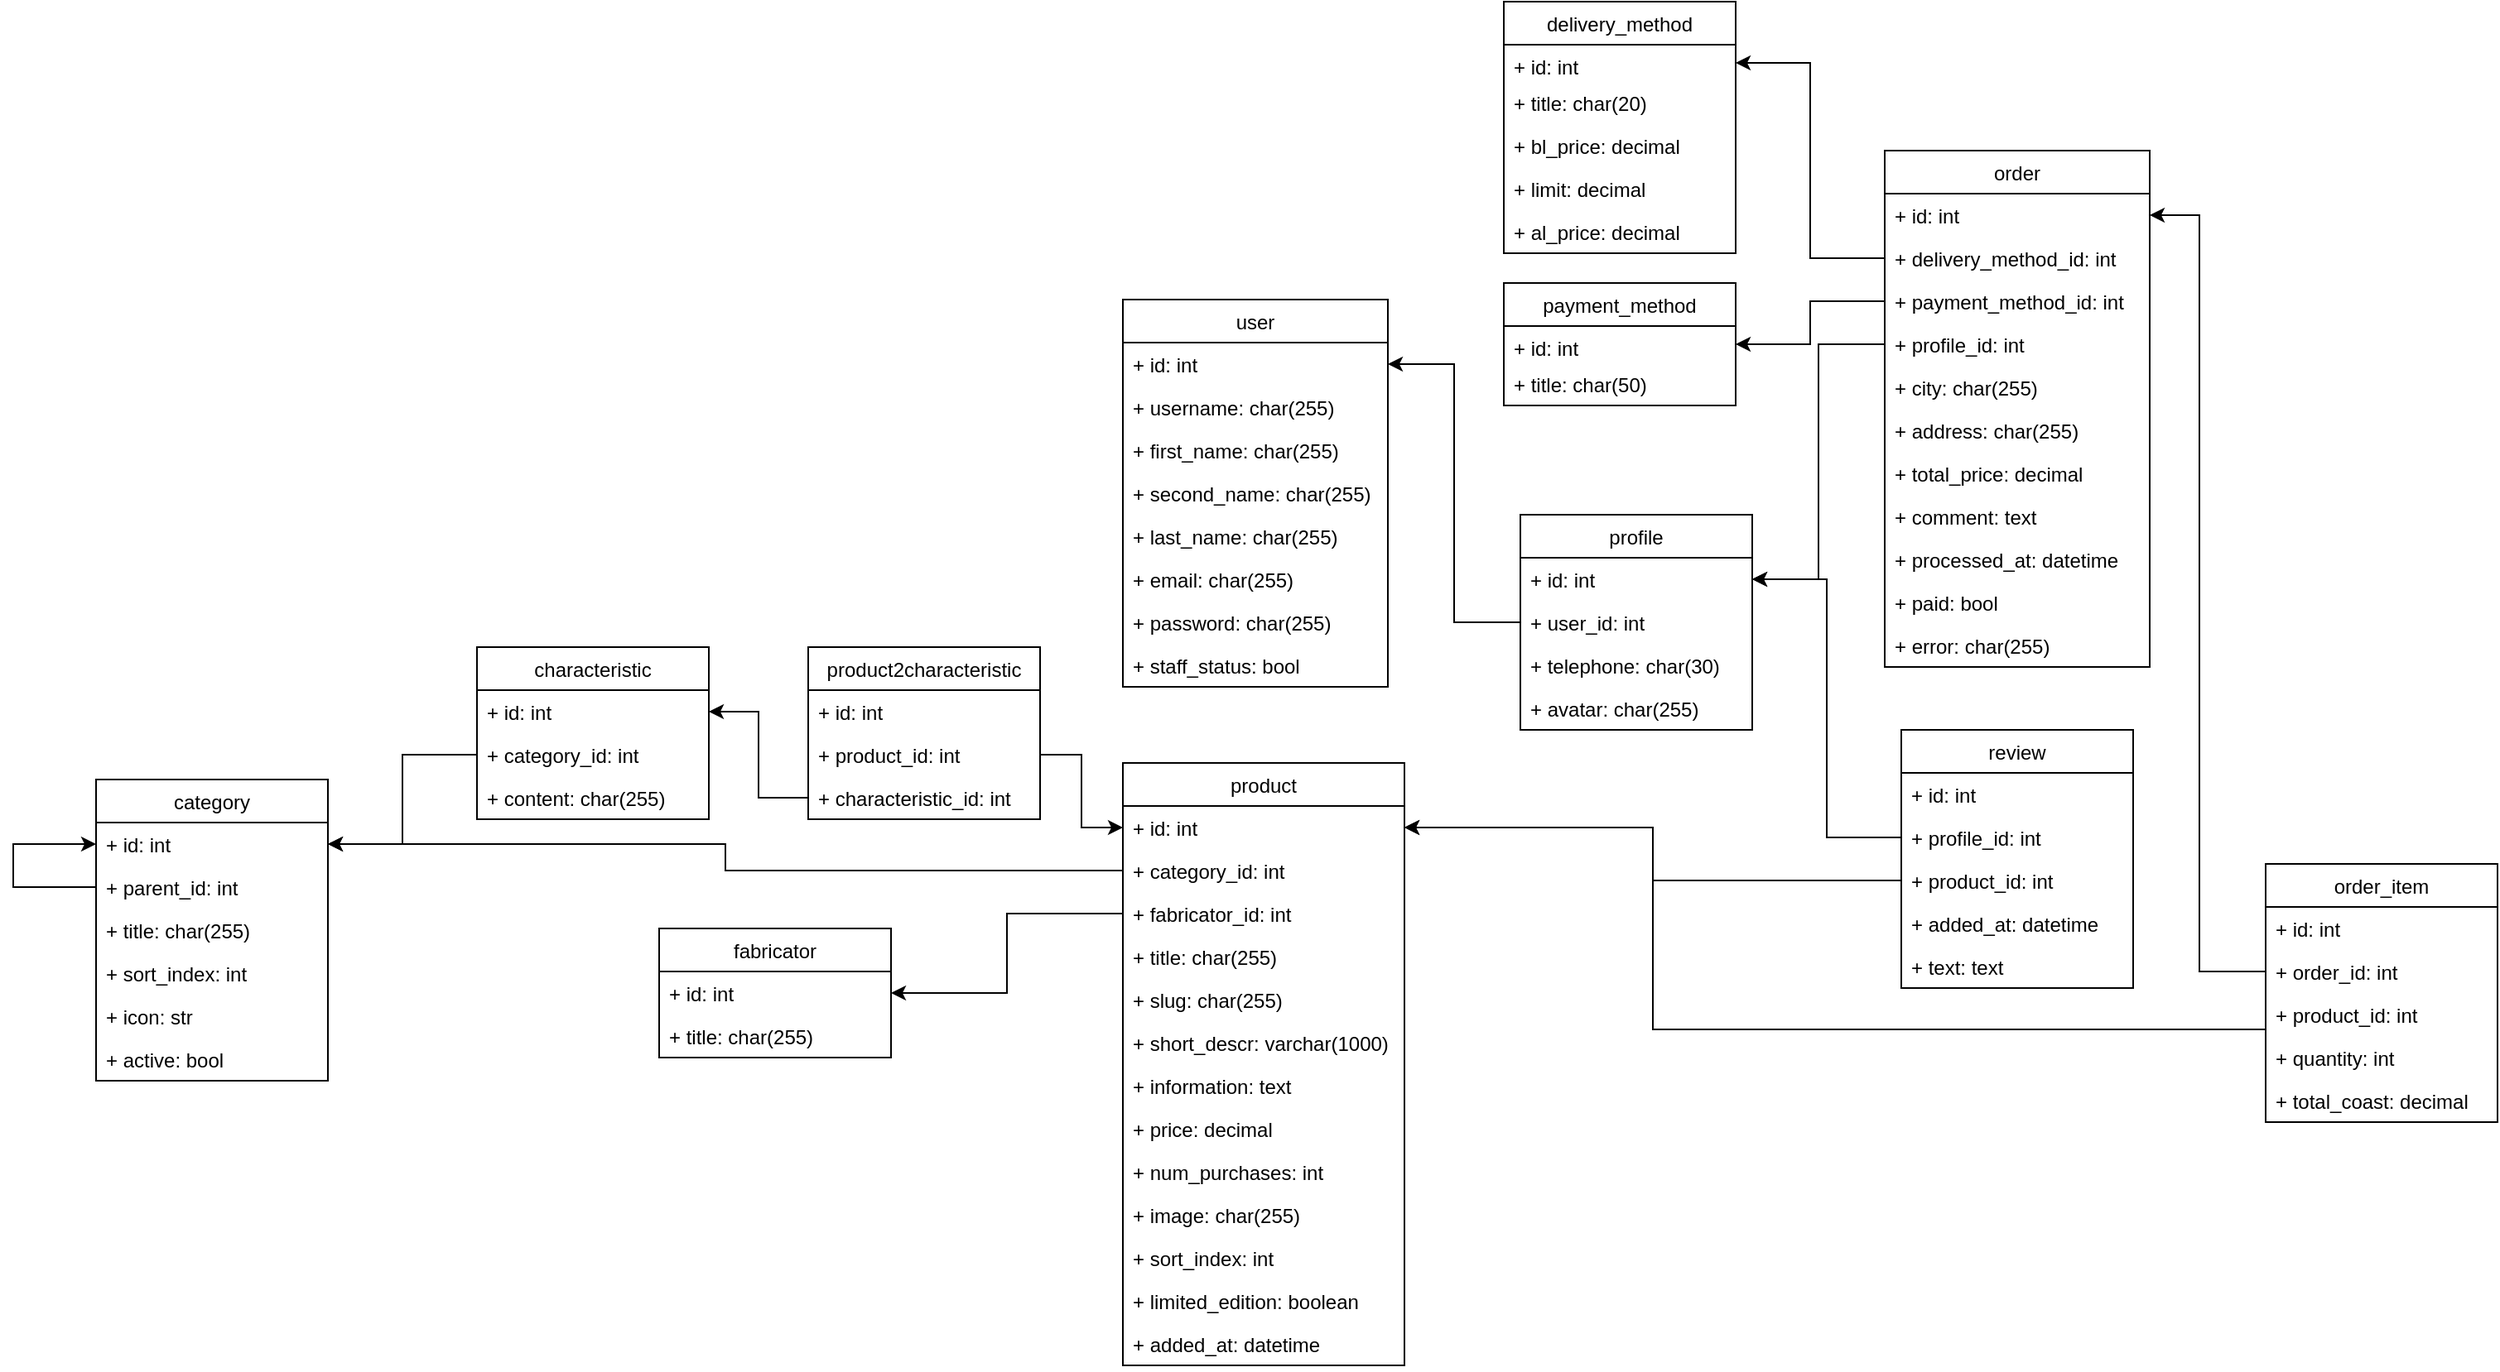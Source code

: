 <mxfile version="20.3.2" type="device"><diagram id="qHs585OkdpDFpSg2Ezk7" name="Страница 1"><mxGraphModel dx="1209" dy="666" grid="1" gridSize="10" guides="1" tooltips="1" connect="1" arrows="1" fold="1" page="1" pageScale="1" pageWidth="1654" pageHeight="1169" math="0" shadow="0"><root><mxCell id="0"/><mxCell id="1" parent="0"/><mxCell id="wRGGjY1_JGKf1fACFcZo-34" value="" style="edgeStyle=orthogonalEdgeStyle;rounded=0;orthogonalLoop=1;jettySize=auto;html=1;exitX=0;exitY=0.5;exitDx=0;exitDy=0;entryX=1;entryY=0.5;entryDx=0;entryDy=0;" parent="1" source="lO3_j-Yty8w72ZuO6QMW-11" target="wRGGjY1_JGKf1fACFcZo-20" edge="1"><mxGeometry relative="1" as="geometry"><mxPoint x="660" y="713" as="targetPoint"/></mxGeometry></mxCell><mxCell id="wRGGjY1_JGKf1fACFcZo-39" value="" style="edgeStyle=orthogonalEdgeStyle;rounded=0;orthogonalLoop=1;jettySize=auto;html=1;entryX=1;entryY=0.5;entryDx=0;entryDy=0;exitX=0;exitY=0.5;exitDx=0;exitDy=0;" parent="1" source="lO3_j-Yty8w72ZuO6QMW-14" target="wRGGjY1_JGKf1fACFcZo-36" edge="1"><mxGeometry relative="1" as="geometry"><mxPoint x="660" y="699" as="targetPoint"/></mxGeometry></mxCell><mxCell id="lO3_j-Yty8w72ZuO6QMW-9" value="product" style="swimlane;fontStyle=0;childLayout=stackLayout;horizontal=1;startSize=26;fillColor=none;horizontalStack=0;resizeParent=1;resizeParentMax=0;resizeLast=0;collapsible=1;marginBottom=0;" parent="1" vertex="1"><mxGeometry x="740" y="530" width="170" height="364" as="geometry"><mxRectangle x="330" y="380" width="100" height="30" as="alternateBounds"/></mxGeometry></mxCell><mxCell id="lO3_j-Yty8w72ZuO6QMW-10" value="+ id: int" style="text;strokeColor=none;fillColor=none;align=left;verticalAlign=top;spacingLeft=4;spacingRight=4;overflow=hidden;rotatable=0;points=[[0,0.5],[1,0.5]];portConstraint=eastwest;" parent="lO3_j-Yty8w72ZuO6QMW-9" vertex="1"><mxGeometry y="26" width="170" height="26" as="geometry"/></mxCell><mxCell id="lO3_j-Yty8w72ZuO6QMW-11" value="+ category_id: int" style="text;strokeColor=none;fillColor=none;align=left;verticalAlign=top;spacingLeft=4;spacingRight=4;overflow=hidden;rotatable=0;points=[[0,0.5],[1,0.5]];portConstraint=eastwest;" parent="lO3_j-Yty8w72ZuO6QMW-9" vertex="1"><mxGeometry y="52" width="170" height="26" as="geometry"/></mxCell><mxCell id="lO3_j-Yty8w72ZuO6QMW-14" value="+ fabricator_id: int" style="text;strokeColor=none;fillColor=none;align=left;verticalAlign=top;spacingLeft=4;spacingRight=4;overflow=hidden;rotatable=0;points=[[0,0.5],[1,0.5]];portConstraint=eastwest;" parent="lO3_j-Yty8w72ZuO6QMW-9" vertex="1"><mxGeometry y="78" width="170" height="26" as="geometry"/></mxCell><mxCell id="lO3_j-Yty8w72ZuO6QMW-15" value="+ title: char(255)" style="text;strokeColor=none;fillColor=none;align=left;verticalAlign=top;spacingLeft=4;spacingRight=4;overflow=hidden;rotatable=0;points=[[0,0.5],[1,0.5]];portConstraint=eastwest;" parent="lO3_j-Yty8w72ZuO6QMW-9" vertex="1"><mxGeometry y="104" width="170" height="26" as="geometry"/></mxCell><mxCell id="89phqrbkTSMSjtgLhRQC-1" value="+ slug: char(255)" style="text;strokeColor=none;fillColor=none;align=left;verticalAlign=top;spacingLeft=4;spacingRight=4;overflow=hidden;rotatable=0;points=[[0,0.5],[1,0.5]];portConstraint=eastwest;" parent="lO3_j-Yty8w72ZuO6QMW-9" vertex="1"><mxGeometry y="130" width="170" height="26" as="geometry"/></mxCell><mxCell id="lO3_j-Yty8w72ZuO6QMW-13" value="+ short_descr: varchar(1000)" style="text;strokeColor=none;fillColor=none;align=left;verticalAlign=top;spacingLeft=4;spacingRight=4;overflow=hidden;rotatable=0;points=[[0,0.5],[1,0.5]];portConstraint=eastwest;" parent="lO3_j-Yty8w72ZuO6QMW-9" vertex="1"><mxGeometry y="156" width="170" height="26" as="geometry"/></mxCell><mxCell id="wRGGjY1_JGKf1fACFcZo-1" value="+ information: text" style="text;strokeColor=none;fillColor=none;align=left;verticalAlign=top;spacingLeft=4;spacingRight=4;overflow=hidden;rotatable=0;points=[[0,0.5],[1,0.5]];portConstraint=eastwest;" parent="lO3_j-Yty8w72ZuO6QMW-9" vertex="1"><mxGeometry y="182" width="170" height="26" as="geometry"/></mxCell><mxCell id="wRGGjY1_JGKf1fACFcZo-2" value="+ price: decimal" style="text;strokeColor=none;fillColor=none;align=left;verticalAlign=top;spacingLeft=4;spacingRight=4;overflow=hidden;rotatable=0;points=[[0,0.5],[1,0.5]];portConstraint=eastwest;" parent="lO3_j-Yty8w72ZuO6QMW-9" vertex="1"><mxGeometry y="208" width="170" height="26" as="geometry"/></mxCell><mxCell id="wRGGjY1_JGKf1fACFcZo-3" value="+ num_purchases: int" style="text;strokeColor=none;fillColor=none;align=left;verticalAlign=top;spacingLeft=4;spacingRight=4;overflow=hidden;rotatable=0;points=[[0,0.5],[1,0.5]];portConstraint=eastwest;" parent="lO3_j-Yty8w72ZuO6QMW-9" vertex="1"><mxGeometry y="234" width="170" height="26" as="geometry"/></mxCell><mxCell id="wRGGjY1_JGKf1fACFcZo-4" value="+ image: char(255)" style="text;strokeColor=none;fillColor=none;align=left;verticalAlign=top;spacingLeft=4;spacingRight=4;overflow=hidden;rotatable=0;points=[[0,0.5],[1,0.5]];portConstraint=eastwest;" parent="lO3_j-Yty8w72ZuO6QMW-9" vertex="1"><mxGeometry y="260" width="170" height="26" as="geometry"/></mxCell><mxCell id="wRGGjY1_JGKf1fACFcZo-5" value="+ sort_index: int" style="text;strokeColor=none;fillColor=none;align=left;verticalAlign=top;spacingLeft=4;spacingRight=4;overflow=hidden;rotatable=0;points=[[0,0.5],[1,0.5]];portConstraint=eastwest;" parent="lO3_j-Yty8w72ZuO6QMW-9" vertex="1"><mxGeometry y="286" width="170" height="26" as="geometry"/></mxCell><mxCell id="wRGGjY1_JGKf1fACFcZo-6" value="+ limited_edition: boolean" style="text;strokeColor=none;fillColor=none;align=left;verticalAlign=top;spacingLeft=4;spacingRight=4;overflow=hidden;rotatable=0;points=[[0,0.5],[1,0.5]];portConstraint=eastwest;" parent="lO3_j-Yty8w72ZuO6QMW-9" vertex="1"><mxGeometry y="312" width="170" height="26" as="geometry"/></mxCell><mxCell id="wRGGjY1_JGKf1fACFcZo-7" value="+ added_at: datetime" style="text;strokeColor=none;fillColor=none;align=left;verticalAlign=top;spacingLeft=4;spacingRight=4;overflow=hidden;rotatable=0;points=[[0,0.5],[1,0.5]];portConstraint=eastwest;" parent="lO3_j-Yty8w72ZuO6QMW-9" vertex="1"><mxGeometry y="338" width="170" height="26" as="geometry"/></mxCell><mxCell id="wRGGjY1_JGKf1fACFcZo-8" value="product2characteristic" style="swimlane;fontStyle=0;childLayout=stackLayout;horizontal=1;startSize=26;fillColor=none;horizontalStack=0;resizeParent=1;resizeParentMax=0;resizeLast=0;collapsible=1;marginBottom=0;" parent="1" vertex="1"><mxGeometry x="550" y="460" width="140" height="104" as="geometry"/></mxCell><mxCell id="wRGGjY1_JGKf1fACFcZo-9" value="+ id: int" style="text;strokeColor=none;fillColor=none;align=left;verticalAlign=top;spacingLeft=4;spacingRight=4;overflow=hidden;rotatable=0;points=[[0,0.5],[1,0.5]];portConstraint=eastwest;" parent="wRGGjY1_JGKf1fACFcZo-8" vertex="1"><mxGeometry y="26" width="140" height="26" as="geometry"/></mxCell><mxCell id="wRGGjY1_JGKf1fACFcZo-10" value="+ product_id: int" style="text;strokeColor=none;fillColor=none;align=left;verticalAlign=top;spacingLeft=4;spacingRight=4;overflow=hidden;rotatable=0;points=[[0,0.5],[1,0.5]];portConstraint=eastwest;" parent="wRGGjY1_JGKf1fACFcZo-8" vertex="1"><mxGeometry y="52" width="140" height="26" as="geometry"/></mxCell><mxCell id="wRGGjY1_JGKf1fACFcZo-11" value="+ characteristic_id: int" style="text;strokeColor=none;fillColor=none;align=left;verticalAlign=top;spacingLeft=4;spacingRight=4;overflow=hidden;rotatable=0;points=[[0,0.5],[1,0.5]];portConstraint=eastwest;" parent="wRGGjY1_JGKf1fACFcZo-8" vertex="1"><mxGeometry y="78" width="140" height="26" as="geometry"/></mxCell><mxCell id="wRGGjY1_JGKf1fACFcZo-12" value="" style="edgeStyle=orthogonalEdgeStyle;rounded=0;orthogonalLoop=1;jettySize=auto;html=1;entryX=0;entryY=0.5;entryDx=0;entryDy=0;" parent="1" source="wRGGjY1_JGKf1fACFcZo-10" target="lO3_j-Yty8w72ZuO6QMW-10" edge="1"><mxGeometry relative="1" as="geometry"/></mxCell><mxCell id="wRGGjY1_JGKf1fACFcZo-13" value="characteristic" style="swimlane;fontStyle=0;childLayout=stackLayout;horizontal=1;startSize=26;fillColor=none;horizontalStack=0;resizeParent=1;resizeParentMax=0;resizeLast=0;collapsible=1;marginBottom=0;" parent="1" vertex="1"><mxGeometry x="350" y="460" width="140" height="104" as="geometry"/></mxCell><mxCell id="wRGGjY1_JGKf1fACFcZo-14" value="+ id: int" style="text;strokeColor=none;fillColor=none;align=left;verticalAlign=top;spacingLeft=4;spacingRight=4;overflow=hidden;rotatable=0;points=[[0,0.5],[1,0.5]];portConstraint=eastwest;" parent="wRGGjY1_JGKf1fACFcZo-13" vertex="1"><mxGeometry y="26" width="140" height="26" as="geometry"/></mxCell><mxCell id="wRGGjY1_JGKf1fACFcZo-15" value="+ category_id: int" style="text;strokeColor=none;fillColor=none;align=left;verticalAlign=top;spacingLeft=4;spacingRight=4;overflow=hidden;rotatable=0;points=[[0,0.5],[1,0.5]];portConstraint=eastwest;" parent="wRGGjY1_JGKf1fACFcZo-13" vertex="1"><mxGeometry y="52" width="140" height="26" as="geometry"/></mxCell><mxCell id="wRGGjY1_JGKf1fACFcZo-16" value="+ content: char(255)" style="text;strokeColor=none;fillColor=none;align=left;verticalAlign=top;spacingLeft=4;spacingRight=4;overflow=hidden;rotatable=0;points=[[0,0.5],[1,0.5]];portConstraint=eastwest;" parent="wRGGjY1_JGKf1fACFcZo-13" vertex="1"><mxGeometry y="78" width="140" height="26" as="geometry"/></mxCell><mxCell id="wRGGjY1_JGKf1fACFcZo-18" value="" style="edgeStyle=orthogonalEdgeStyle;rounded=0;orthogonalLoop=1;jettySize=auto;html=1;entryX=1;entryY=0.5;entryDx=0;entryDy=0;" parent="1" source="wRGGjY1_JGKf1fACFcZo-11" target="wRGGjY1_JGKf1fACFcZo-14" edge="1"><mxGeometry relative="1" as="geometry"/></mxCell><mxCell id="wRGGjY1_JGKf1fACFcZo-19" value="category" style="swimlane;fontStyle=0;childLayout=stackLayout;horizontal=1;startSize=26;fillColor=none;horizontalStack=0;resizeParent=1;resizeParentMax=0;resizeLast=0;collapsible=1;marginBottom=0;" parent="1" vertex="1"><mxGeometry x="120" y="540" width="140" height="182" as="geometry"/></mxCell><mxCell id="wRGGjY1_JGKf1fACFcZo-20" value="+ id: int" style="text;strokeColor=none;fillColor=none;align=left;verticalAlign=top;spacingLeft=4;spacingRight=4;overflow=hidden;rotatable=0;points=[[0,0.5],[1,0.5]];portConstraint=eastwest;" parent="wRGGjY1_JGKf1fACFcZo-19" vertex="1"><mxGeometry y="26" width="140" height="26" as="geometry"/></mxCell><mxCell id="wRGGjY1_JGKf1fACFcZo-28" value="+ parent_id: int" style="text;strokeColor=none;fillColor=none;align=left;verticalAlign=top;spacingLeft=4;spacingRight=4;overflow=hidden;rotatable=0;points=[[0,0.5],[1,0.5]];portConstraint=eastwest;" parent="wRGGjY1_JGKf1fACFcZo-19" vertex="1"><mxGeometry y="52" width="140" height="26" as="geometry"/></mxCell><mxCell id="wRGGjY1_JGKf1fACFcZo-22" value="+ title: char(255)" style="text;strokeColor=none;fillColor=none;align=left;verticalAlign=top;spacingLeft=4;spacingRight=4;overflow=hidden;rotatable=0;points=[[0,0.5],[1,0.5]];portConstraint=eastwest;" parent="wRGGjY1_JGKf1fACFcZo-19" vertex="1"><mxGeometry y="78" width="140" height="26" as="geometry"/></mxCell><mxCell id="viSjD3sE7jYV_6iUQwcZ-1" value="+ sort_index: int" style="text;strokeColor=none;fillColor=none;align=left;verticalAlign=top;spacingLeft=4;spacingRight=4;overflow=hidden;rotatable=0;points=[[0,0.5],[1,0.5]];portConstraint=eastwest;" parent="wRGGjY1_JGKf1fACFcZo-19" vertex="1"><mxGeometry y="104" width="140" height="26" as="geometry"/></mxCell><mxCell id="viSjD3sE7jYV_6iUQwcZ-2" value="+ icon: str" style="text;strokeColor=none;fillColor=none;align=left;verticalAlign=top;spacingLeft=4;spacingRight=4;overflow=hidden;rotatable=0;points=[[0,0.5],[1,0.5]];portConstraint=eastwest;" parent="wRGGjY1_JGKf1fACFcZo-19" vertex="1"><mxGeometry y="130" width="140" height="26" as="geometry"/></mxCell><mxCell id="_F4JOnF18yrTbYlYQcXM-1" value="+ active: bool" style="text;strokeColor=none;fillColor=none;align=left;verticalAlign=top;spacingLeft=4;spacingRight=4;overflow=hidden;rotatable=0;points=[[0,0.5],[1,0.5]];portConstraint=eastwest;" vertex="1" parent="wRGGjY1_JGKf1fACFcZo-19"><mxGeometry y="156" width="140" height="26" as="geometry"/></mxCell><mxCell id="wRGGjY1_JGKf1fACFcZo-33" value="" style="edgeStyle=orthogonalEdgeStyle;rounded=0;orthogonalLoop=1;jettySize=auto;html=1;exitX=0;exitY=0.5;exitDx=0;exitDy=0;entryX=0;entryY=0.5;entryDx=0;entryDy=0;" parent="wRGGjY1_JGKf1fACFcZo-19" source="wRGGjY1_JGKf1fACFcZo-28" target="wRGGjY1_JGKf1fACFcZo-20" edge="1"><mxGeometry relative="1" as="geometry"><mxPoint x="-80" y="52" as="targetPoint"/><Array as="points"><mxPoint x="-50" y="65"/><mxPoint x="-50" y="39"/></Array></mxGeometry></mxCell><mxCell id="wRGGjY1_JGKf1fACFcZo-24" value="" style="edgeStyle=orthogonalEdgeStyle;rounded=0;orthogonalLoop=1;jettySize=auto;html=1;entryX=1;entryY=0.5;entryDx=0;entryDy=0;" parent="1" source="wRGGjY1_JGKf1fACFcZo-15" target="wRGGjY1_JGKf1fACFcZo-20" edge="1"><mxGeometry relative="1" as="geometry"/></mxCell><mxCell id="wRGGjY1_JGKf1fACFcZo-35" value="fabricator" style="swimlane;fontStyle=0;childLayout=stackLayout;horizontal=1;startSize=26;fillColor=none;horizontalStack=0;resizeParent=1;resizeParentMax=0;resizeLast=0;collapsible=1;marginBottom=0;" parent="1" vertex="1"><mxGeometry x="460" y="630" width="140" height="78" as="geometry"/></mxCell><mxCell id="wRGGjY1_JGKf1fACFcZo-36" value="+ id: int" style="text;strokeColor=none;fillColor=none;align=left;verticalAlign=top;spacingLeft=4;spacingRight=4;overflow=hidden;rotatable=0;points=[[0,0.5],[1,0.5]];portConstraint=eastwest;" parent="wRGGjY1_JGKf1fACFcZo-35" vertex="1"><mxGeometry y="26" width="140" height="26" as="geometry"/></mxCell><mxCell id="wRGGjY1_JGKf1fACFcZo-37" value="+ title: char(255)" style="text;strokeColor=none;fillColor=none;align=left;verticalAlign=top;spacingLeft=4;spacingRight=4;overflow=hidden;rotatable=0;points=[[0,0.5],[1,0.5]];portConstraint=eastwest;" parent="wRGGjY1_JGKf1fACFcZo-35" vertex="1"><mxGeometry y="52" width="140" height="26" as="geometry"/></mxCell><mxCell id="wRGGjY1_JGKf1fACFcZo-45" value="user" style="swimlane;fontStyle=0;childLayout=stackLayout;horizontal=1;startSize=26;fillColor=none;horizontalStack=0;resizeParent=1;resizeParentMax=0;resizeLast=0;collapsible=1;marginBottom=0;" parent="1" vertex="1"><mxGeometry x="740" y="250" width="160" height="234" as="geometry"/></mxCell><mxCell id="wRGGjY1_JGKf1fACFcZo-46" value="+ id: int" style="text;strokeColor=none;fillColor=none;align=left;verticalAlign=top;spacingLeft=4;spacingRight=4;overflow=hidden;rotatable=0;points=[[0,0.5],[1,0.5]];portConstraint=eastwest;" parent="wRGGjY1_JGKf1fACFcZo-45" vertex="1"><mxGeometry y="26" width="160" height="26" as="geometry"/></mxCell><mxCell id="wRGGjY1_JGKf1fACFcZo-47" value="+ username: char(255)" style="text;strokeColor=none;fillColor=none;align=left;verticalAlign=top;spacingLeft=4;spacingRight=4;overflow=hidden;rotatable=0;points=[[0,0.5],[1,0.5]];portConstraint=eastwest;" parent="wRGGjY1_JGKf1fACFcZo-45" vertex="1"><mxGeometry y="52" width="160" height="26" as="geometry"/></mxCell><mxCell id="wRGGjY1_JGKf1fACFcZo-48" value="+ first_name: char(255)" style="text;strokeColor=none;fillColor=none;align=left;verticalAlign=top;spacingLeft=4;spacingRight=4;overflow=hidden;rotatable=0;points=[[0,0.5],[1,0.5]];portConstraint=eastwest;" parent="wRGGjY1_JGKf1fACFcZo-45" vertex="1"><mxGeometry y="78" width="160" height="26" as="geometry"/></mxCell><mxCell id="wRGGjY1_JGKf1fACFcZo-49" value="+ second_name: char(255)" style="text;strokeColor=none;fillColor=none;align=left;verticalAlign=top;spacingLeft=4;spacingRight=4;overflow=hidden;rotatable=0;points=[[0,0.5],[1,0.5]];portConstraint=eastwest;" parent="wRGGjY1_JGKf1fACFcZo-45" vertex="1"><mxGeometry y="104" width="160" height="26" as="geometry"/></mxCell><mxCell id="wRGGjY1_JGKf1fACFcZo-50" value="+ last_name: char(255)" style="text;strokeColor=none;fillColor=none;align=left;verticalAlign=top;spacingLeft=4;spacingRight=4;overflow=hidden;rotatable=0;points=[[0,0.5],[1,0.5]];portConstraint=eastwest;" parent="wRGGjY1_JGKf1fACFcZo-45" vertex="1"><mxGeometry y="130" width="160" height="26" as="geometry"/></mxCell><mxCell id="wRGGjY1_JGKf1fACFcZo-51" value="+ email: char(255)" style="text;strokeColor=none;fillColor=none;align=left;verticalAlign=top;spacingLeft=4;spacingRight=4;overflow=hidden;rotatable=0;points=[[0,0.5],[1,0.5]];portConstraint=eastwest;" parent="wRGGjY1_JGKf1fACFcZo-45" vertex="1"><mxGeometry y="156" width="160" height="26" as="geometry"/></mxCell><mxCell id="wRGGjY1_JGKf1fACFcZo-52" value="+ password: char(255)" style="text;strokeColor=none;fillColor=none;align=left;verticalAlign=top;spacingLeft=4;spacingRight=4;overflow=hidden;rotatable=0;points=[[0,0.5],[1,0.5]];portConstraint=eastwest;" parent="wRGGjY1_JGKf1fACFcZo-45" vertex="1"><mxGeometry y="182" width="160" height="26" as="geometry"/></mxCell><mxCell id="ZzyUq5TIJ_QnbcG2YCSR-3" value="+ staff_status: bool" style="text;strokeColor=none;fillColor=none;align=left;verticalAlign=top;spacingLeft=4;spacingRight=4;overflow=hidden;rotatable=0;points=[[0,0.5],[1,0.5]];portConstraint=eastwest;" parent="wRGGjY1_JGKf1fACFcZo-45" vertex="1"><mxGeometry y="208" width="160" height="26" as="geometry"/></mxCell><mxCell id="wRGGjY1_JGKf1fACFcZo-57" value="" style="edgeStyle=orthogonalEdgeStyle;rounded=0;orthogonalLoop=1;jettySize=auto;html=1;entryX=1;entryY=0.5;entryDx=0;entryDy=0;exitX=0;exitY=0.5;exitDx=0;exitDy=0;" parent="1" source="wRGGjY1_JGKf1fACFcZo-55" target="wRGGjY1_JGKf1fACFcZo-46" edge="1"><mxGeometry relative="1" as="geometry"><mxPoint x="990" y="352" as="targetPoint"/></mxGeometry></mxCell><mxCell id="wRGGjY1_JGKf1fACFcZo-53" value="profile" style="swimlane;fontStyle=0;childLayout=stackLayout;horizontal=1;startSize=26;fillColor=none;horizontalStack=0;resizeParent=1;resizeParentMax=0;resizeLast=0;collapsible=1;marginBottom=0;" parent="1" vertex="1"><mxGeometry x="980" y="380" width="140" height="130" as="geometry"/></mxCell><mxCell id="wRGGjY1_JGKf1fACFcZo-54" value="+ id: int" style="text;strokeColor=none;fillColor=none;align=left;verticalAlign=top;spacingLeft=4;spacingRight=4;overflow=hidden;rotatable=0;points=[[0,0.5],[1,0.5]];portConstraint=eastwest;" parent="wRGGjY1_JGKf1fACFcZo-53" vertex="1"><mxGeometry y="26" width="140" height="26" as="geometry"/></mxCell><mxCell id="wRGGjY1_JGKf1fACFcZo-55" value="+ user_id: int" style="text;strokeColor=none;fillColor=none;align=left;verticalAlign=top;spacingLeft=4;spacingRight=4;overflow=hidden;rotatable=0;points=[[0,0.5],[1,0.5]];portConstraint=eastwest;" parent="wRGGjY1_JGKf1fACFcZo-53" vertex="1"><mxGeometry y="52" width="140" height="26" as="geometry"/></mxCell><mxCell id="wRGGjY1_JGKf1fACFcZo-56" value="+ telephone: char(30)" style="text;strokeColor=none;fillColor=none;align=left;verticalAlign=top;spacingLeft=4;spacingRight=4;overflow=hidden;rotatable=0;points=[[0,0.5],[1,0.5]];portConstraint=eastwest;" parent="wRGGjY1_JGKf1fACFcZo-53" vertex="1"><mxGeometry y="78" width="140" height="26" as="geometry"/></mxCell><mxCell id="wRGGjY1_JGKf1fACFcZo-58" value="+ avatar: char(255)" style="text;strokeColor=none;fillColor=none;align=left;verticalAlign=top;spacingLeft=4;spacingRight=4;overflow=hidden;rotatable=0;points=[[0,0.5],[1,0.5]];portConstraint=eastwest;" parent="wRGGjY1_JGKf1fACFcZo-53" vertex="1"><mxGeometry y="104" width="140" height="26" as="geometry"/></mxCell><mxCell id="wRGGjY1_JGKf1fACFcZo-67" value="" style="edgeStyle=orthogonalEdgeStyle;rounded=0;orthogonalLoop=1;jettySize=auto;html=1;entryX=1;entryY=0.5;entryDx=0;entryDy=0;exitX=0;exitY=0.5;exitDx=0;exitDy=0;" parent="1" source="wRGGjY1_JGKf1fACFcZo-61" target="wRGGjY1_JGKf1fACFcZo-54" edge="1"><mxGeometry relative="1" as="geometry"><mxPoint x="1270" y="278" as="targetPoint"/></mxGeometry></mxCell><mxCell id="wRGGjY1_JGKf1fACFcZo-68" value="" style="edgeStyle=orthogonalEdgeStyle;rounded=0;orthogonalLoop=1;jettySize=auto;html=1;entryX=1;entryY=0.5;entryDx=0;entryDy=0;exitX=0;exitY=0.5;exitDx=0;exitDy=0;" parent="1" source="wRGGjY1_JGKf1fACFcZo-62" target="lO3_j-Yty8w72ZuO6QMW-10" edge="1"><mxGeometry relative="1" as="geometry"><mxPoint x="1260" y="408" as="targetPoint"/></mxGeometry></mxCell><mxCell id="wRGGjY1_JGKf1fACFcZo-59" value="review" style="swimlane;fontStyle=0;childLayout=stackLayout;horizontal=1;startSize=26;fillColor=none;horizontalStack=0;resizeParent=1;resizeParentMax=0;resizeLast=0;collapsible=1;marginBottom=0;" parent="1" vertex="1"><mxGeometry x="1210" y="510" width="140" height="156" as="geometry"/></mxCell><mxCell id="wRGGjY1_JGKf1fACFcZo-60" value="+ id: int" style="text;strokeColor=none;fillColor=none;align=left;verticalAlign=top;spacingLeft=4;spacingRight=4;overflow=hidden;rotatable=0;points=[[0,0.5],[1,0.5]];portConstraint=eastwest;" parent="wRGGjY1_JGKf1fACFcZo-59" vertex="1"><mxGeometry y="26" width="140" height="26" as="geometry"/></mxCell><mxCell id="wRGGjY1_JGKf1fACFcZo-61" value="+ profile_id: int" style="text;strokeColor=none;fillColor=none;align=left;verticalAlign=top;spacingLeft=4;spacingRight=4;overflow=hidden;rotatable=0;points=[[0,0.5],[1,0.5]];portConstraint=eastwest;" parent="wRGGjY1_JGKf1fACFcZo-59" vertex="1"><mxGeometry y="52" width="140" height="26" as="geometry"/></mxCell><mxCell id="wRGGjY1_JGKf1fACFcZo-62" value="+ product_id: int" style="text;strokeColor=none;fillColor=none;align=left;verticalAlign=top;spacingLeft=4;spacingRight=4;overflow=hidden;rotatable=0;points=[[0,0.5],[1,0.5]];portConstraint=eastwest;" parent="wRGGjY1_JGKf1fACFcZo-59" vertex="1"><mxGeometry y="78" width="140" height="26" as="geometry"/></mxCell><mxCell id="wRGGjY1_JGKf1fACFcZo-65" value="+ added_at: datetime" style="text;strokeColor=none;fillColor=none;align=left;verticalAlign=top;spacingLeft=4;spacingRight=4;overflow=hidden;rotatable=0;points=[[0,0.5],[1,0.5]];portConstraint=eastwest;" parent="wRGGjY1_JGKf1fACFcZo-59" vertex="1"><mxGeometry y="104" width="140" height="26" as="geometry"/></mxCell><mxCell id="wRGGjY1_JGKf1fACFcZo-66" value="+ text: text" style="text;strokeColor=none;fillColor=none;align=left;verticalAlign=top;spacingLeft=4;spacingRight=4;overflow=hidden;rotatable=0;points=[[0,0.5],[1,0.5]];portConstraint=eastwest;" parent="wRGGjY1_JGKf1fACFcZo-59" vertex="1"><mxGeometry y="130" width="140" height="26" as="geometry"/></mxCell><mxCell id="wRGGjY1_JGKf1fACFcZo-73" value="" style="edgeStyle=orthogonalEdgeStyle;rounded=0;orthogonalLoop=1;jettySize=auto;html=1;entryX=1;entryY=0.5;entryDx=0;entryDy=0;exitX=0;exitY=0.5;exitDx=0;exitDy=0;" parent="1" source="wRGGjY1_JGKf1fACFcZo-71" target="wRGGjY1_JGKf1fACFcZo-54" edge="1"><mxGeometry relative="1" as="geometry"><mxPoint x="1090" y="550" as="targetPoint"/></mxGeometry></mxCell><mxCell id="wRGGjY1_JGKf1fACFcZo-69" value="order" style="swimlane;fontStyle=0;childLayout=stackLayout;horizontal=1;startSize=26;fillColor=none;horizontalStack=0;resizeParent=1;resizeParentMax=0;resizeLast=0;collapsible=1;marginBottom=0;" parent="1" vertex="1"><mxGeometry x="1200" y="160" width="160" height="312" as="geometry"/></mxCell><mxCell id="wRGGjY1_JGKf1fACFcZo-70" value="+ id: int" style="text;strokeColor=none;fillColor=none;align=left;verticalAlign=top;spacingLeft=4;spacingRight=4;overflow=hidden;rotatable=0;points=[[0,0.5],[1,0.5]];portConstraint=eastwest;" parent="wRGGjY1_JGKf1fACFcZo-69" vertex="1"><mxGeometry y="26" width="160" height="26" as="geometry"/></mxCell><mxCell id="wRGGjY1_JGKf1fACFcZo-76" value="+ delivery_method_id: int" style="text;strokeColor=none;fillColor=none;align=left;verticalAlign=top;spacingLeft=4;spacingRight=4;overflow=hidden;rotatable=0;points=[[0,0.5],[1,0.5]];portConstraint=eastwest;" parent="wRGGjY1_JGKf1fACFcZo-69" vertex="1"><mxGeometry y="52" width="160" height="26" as="geometry"/></mxCell><mxCell id="wRGGjY1_JGKf1fACFcZo-82" value="+ payment_method_id: int" style="text;strokeColor=none;fillColor=none;align=left;verticalAlign=top;spacingLeft=4;spacingRight=4;overflow=hidden;rotatable=0;points=[[0,0.5],[1,0.5]];portConstraint=eastwest;" parent="wRGGjY1_JGKf1fACFcZo-69" vertex="1"><mxGeometry y="78" width="160" height="26" as="geometry"/></mxCell><mxCell id="wRGGjY1_JGKf1fACFcZo-71" value="+ profile_id: int" style="text;strokeColor=none;fillColor=none;align=left;verticalAlign=top;spacingLeft=4;spacingRight=4;overflow=hidden;rotatable=0;points=[[0,0.5],[1,0.5]];portConstraint=eastwest;" parent="wRGGjY1_JGKf1fACFcZo-69" vertex="1"><mxGeometry y="104" width="160" height="26" as="geometry"/></mxCell><mxCell id="wRGGjY1_JGKf1fACFcZo-72" value="+ city: char(255)" style="text;strokeColor=none;fillColor=none;align=left;verticalAlign=top;spacingLeft=4;spacingRight=4;overflow=hidden;rotatable=0;points=[[0,0.5],[1,0.5]];portConstraint=eastwest;" parent="wRGGjY1_JGKf1fACFcZo-69" vertex="1"><mxGeometry y="130" width="160" height="26" as="geometry"/></mxCell><mxCell id="wRGGjY1_JGKf1fACFcZo-75" value="+ address: char(255)" style="text;strokeColor=none;fillColor=none;align=left;verticalAlign=top;spacingLeft=4;spacingRight=4;overflow=hidden;rotatable=0;points=[[0,0.5],[1,0.5]];portConstraint=eastwest;" parent="wRGGjY1_JGKf1fACFcZo-69" vertex="1"><mxGeometry y="156" width="160" height="26" as="geometry"/></mxCell><mxCell id="wRGGjY1_JGKf1fACFcZo-83" value="+ total_price: decimal" style="text;strokeColor=none;fillColor=none;align=left;verticalAlign=top;spacingLeft=4;spacingRight=4;overflow=hidden;rotatable=0;points=[[0,0.5],[1,0.5]];portConstraint=eastwest;" parent="wRGGjY1_JGKf1fACFcZo-69" vertex="1"><mxGeometry y="182" width="160" height="26" as="geometry"/></mxCell><mxCell id="wRGGjY1_JGKf1fACFcZo-84" value="+ comment: text" style="text;strokeColor=none;fillColor=none;align=left;verticalAlign=top;spacingLeft=4;spacingRight=4;overflow=hidden;rotatable=0;points=[[0,0.5],[1,0.5]];portConstraint=eastwest;" parent="wRGGjY1_JGKf1fACFcZo-69" vertex="1"><mxGeometry y="208" width="160" height="26" as="geometry"/></mxCell><mxCell id="wRGGjY1_JGKf1fACFcZo-112" value="+ processed_at: datetime" style="text;strokeColor=none;fillColor=none;align=left;verticalAlign=top;spacingLeft=4;spacingRight=4;overflow=hidden;rotatable=0;points=[[0,0.5],[1,0.5]];portConstraint=eastwest;" parent="wRGGjY1_JGKf1fACFcZo-69" vertex="1"><mxGeometry y="234" width="160" height="26" as="geometry"/></mxCell><mxCell id="wRGGjY1_JGKf1fACFcZo-111" value="+ paid: bool" style="text;strokeColor=none;fillColor=none;align=left;verticalAlign=top;spacingLeft=4;spacingRight=4;overflow=hidden;rotatable=0;points=[[0,0.5],[1,0.5]];portConstraint=eastwest;" parent="wRGGjY1_JGKf1fACFcZo-69" vertex="1"><mxGeometry y="260" width="160" height="26" as="geometry"/></mxCell><mxCell id="DSE30T3fGDO4BLQZDpmL-1" value="+ error: char(255)" style="text;strokeColor=none;fillColor=none;align=left;verticalAlign=top;spacingLeft=4;spacingRight=4;overflow=hidden;rotatable=0;points=[[0,0.5],[1,0.5]];portConstraint=eastwest;" parent="wRGGjY1_JGKf1fACFcZo-69" vertex="1"><mxGeometry y="286" width="160" height="26" as="geometry"/></mxCell><mxCell id="wRGGjY1_JGKf1fACFcZo-77" value="delivery_method" style="swimlane;fontStyle=0;childLayout=stackLayout;horizontal=1;startSize=26;fillColor=none;horizontalStack=0;resizeParent=1;resizeParentMax=0;resizeLast=0;collapsible=1;marginBottom=0;" parent="1" vertex="1"><mxGeometry x="970" y="70" width="140" height="152" as="geometry"><mxRectangle x="960" width="130" height="30" as="alternateBounds"/></mxGeometry></mxCell><mxCell id="wRGGjY1_JGKf1fACFcZo-78" value="+ id: int" style="text;strokeColor=none;fillColor=none;align=left;verticalAlign=top;spacingLeft=4;spacingRight=4;overflow=hidden;rotatable=0;points=[[0,0.5],[1,0.5]];portConstraint=eastwest;" parent="wRGGjY1_JGKf1fACFcZo-77" vertex="1"><mxGeometry y="26" width="140" height="22" as="geometry"/></mxCell><mxCell id="wRGGjY1_JGKf1fACFcZo-79" value="+ title: char(20)" style="text;strokeColor=none;fillColor=none;align=left;verticalAlign=top;spacingLeft=4;spacingRight=4;overflow=hidden;rotatable=0;points=[[0,0.5],[1,0.5]];portConstraint=eastwest;" parent="wRGGjY1_JGKf1fACFcZo-77" vertex="1"><mxGeometry y="48" width="140" height="26" as="geometry"/></mxCell><mxCell id="wRGGjY1_JGKf1fACFcZo-80" value="+ bl_price: decimal" style="text;strokeColor=none;fillColor=none;align=left;verticalAlign=top;spacingLeft=4;spacingRight=4;overflow=hidden;rotatable=0;points=[[0,0.5],[1,0.5]];portConstraint=eastwest;" parent="wRGGjY1_JGKf1fACFcZo-77" vertex="1"><mxGeometry y="74" width="140" height="26" as="geometry"/></mxCell><mxCell id="wRGGjY1_JGKf1fACFcZo-96" value="+ limit: decimal" style="text;strokeColor=none;fillColor=none;align=left;verticalAlign=top;spacingLeft=4;spacingRight=4;overflow=hidden;rotatable=0;points=[[0,0.5],[1,0.5]];portConstraint=eastwest;" parent="wRGGjY1_JGKf1fACFcZo-77" vertex="1"><mxGeometry y="100" width="140" height="26" as="geometry"/></mxCell><mxCell id="wRGGjY1_JGKf1fACFcZo-98" value="+ al_price: decimal" style="text;strokeColor=none;fillColor=none;align=left;verticalAlign=top;spacingLeft=4;spacingRight=4;overflow=hidden;rotatable=0;points=[[0,0.5],[1,0.5]];portConstraint=eastwest;" parent="wRGGjY1_JGKf1fACFcZo-77" vertex="1"><mxGeometry y="126" width="140" height="26" as="geometry"/></mxCell><mxCell id="wRGGjY1_JGKf1fACFcZo-81" value="" style="edgeStyle=orthogonalEdgeStyle;rounded=0;orthogonalLoop=1;jettySize=auto;html=1;" parent="1" source="wRGGjY1_JGKf1fACFcZo-76" target="wRGGjY1_JGKf1fACFcZo-78" edge="1"><mxGeometry relative="1" as="geometry"/></mxCell><mxCell id="wRGGjY1_JGKf1fACFcZo-105" value="" style="edgeStyle=orthogonalEdgeStyle;rounded=0;orthogonalLoop=1;jettySize=auto;html=1;entryX=1;entryY=0.5;entryDx=0;entryDy=0;exitX=0;exitY=0.5;exitDx=0;exitDy=0;" parent="1" source="wRGGjY1_JGKf1fACFcZo-103" target="lO3_j-Yty8w72ZuO6QMW-10" edge="1"><mxGeometry relative="1" as="geometry"><Array as="points"><mxPoint x="1060" y="691"/><mxPoint x="1060" y="569"/></Array></mxGeometry></mxCell><mxCell id="wRGGjY1_JGKf1fACFcZo-109" value="" style="edgeStyle=orthogonalEdgeStyle;rounded=0;orthogonalLoop=1;jettySize=auto;html=1;entryX=1;entryY=0.5;entryDx=0;entryDy=0;exitX=0;exitY=0.5;exitDx=0;exitDy=0;" parent="1" source="wRGGjY1_JGKf1fACFcZo-102" target="wRGGjY1_JGKf1fACFcZo-70" edge="1"><mxGeometry relative="1" as="geometry"><mxPoint x="1420" y="755" as="targetPoint"/><Array as="points"><mxPoint x="1390" y="656"/><mxPoint x="1390" y="199"/></Array></mxGeometry></mxCell><mxCell id="wRGGjY1_JGKf1fACFcZo-100" value="order_item" style="swimlane;fontStyle=0;childLayout=stackLayout;horizontal=1;startSize=26;fillColor=none;horizontalStack=0;resizeParent=1;resizeParentMax=0;resizeLast=0;collapsible=1;marginBottom=0;" parent="1" vertex="1"><mxGeometry x="1430" y="591" width="140" height="156" as="geometry"/></mxCell><mxCell id="wRGGjY1_JGKf1fACFcZo-101" value="+ id: int" style="text;strokeColor=none;fillColor=none;align=left;verticalAlign=top;spacingLeft=4;spacingRight=4;overflow=hidden;rotatable=0;points=[[0,0.5],[1,0.5]];portConstraint=eastwest;" parent="wRGGjY1_JGKf1fACFcZo-100" vertex="1"><mxGeometry y="26" width="140" height="26" as="geometry"/></mxCell><mxCell id="wRGGjY1_JGKf1fACFcZo-102" value="+ order_id: int" style="text;strokeColor=none;fillColor=none;align=left;verticalAlign=top;spacingLeft=4;spacingRight=4;overflow=hidden;rotatable=0;points=[[0,0.5],[1,0.5]];portConstraint=eastwest;" parent="wRGGjY1_JGKf1fACFcZo-100" vertex="1"><mxGeometry y="52" width="140" height="26" as="geometry"/></mxCell><mxCell id="wRGGjY1_JGKf1fACFcZo-103" value="+ product_id: int" style="text;strokeColor=none;fillColor=none;align=left;verticalAlign=top;spacingLeft=4;spacingRight=4;overflow=hidden;rotatable=0;points=[[0,0.5],[1,0.5]];portConstraint=eastwest;" parent="wRGGjY1_JGKf1fACFcZo-100" vertex="1"><mxGeometry y="78" width="140" height="26" as="geometry"/></mxCell><mxCell id="wRGGjY1_JGKf1fACFcZo-107" value="+ quantity: int" style="text;strokeColor=none;fillColor=none;align=left;verticalAlign=top;spacingLeft=4;spacingRight=4;overflow=hidden;rotatable=0;points=[[0,0.5],[1,0.5]];portConstraint=eastwest;" parent="wRGGjY1_JGKf1fACFcZo-100" vertex="1"><mxGeometry y="104" width="140" height="26" as="geometry"/></mxCell><mxCell id="wRGGjY1_JGKf1fACFcZo-110" value="+ total_coast: decimal" style="text;strokeColor=none;fillColor=none;align=left;verticalAlign=top;spacingLeft=4;spacingRight=4;overflow=hidden;rotatable=0;points=[[0,0.5],[1,0.5]];portConstraint=eastwest;" parent="wRGGjY1_JGKf1fACFcZo-100" vertex="1"><mxGeometry y="130" width="140" height="26" as="geometry"/></mxCell><mxCell id="02h9gUIw9VXFgLQNEnSM-5" value="" style="edgeStyle=orthogonalEdgeStyle;rounded=0;orthogonalLoop=1;jettySize=auto;html=1;entryX=1;entryY=0.5;entryDx=0;entryDy=0;" parent="1" source="wRGGjY1_JGKf1fACFcZo-82" target="02h9gUIw9VXFgLQNEnSM-2" edge="1"><mxGeometry relative="1" as="geometry"/></mxCell><mxCell id="02h9gUIw9VXFgLQNEnSM-1" value="payment_method" style="swimlane;fontStyle=0;childLayout=stackLayout;horizontal=1;startSize=26;fillColor=none;horizontalStack=0;resizeParent=1;resizeParentMax=0;resizeLast=0;collapsible=1;marginBottom=0;" parent="1" vertex="1"><mxGeometry x="970" y="240" width="140" height="74" as="geometry"/></mxCell><mxCell id="02h9gUIw9VXFgLQNEnSM-2" value="+ id: int" style="text;strokeColor=none;fillColor=none;align=left;verticalAlign=top;spacingLeft=4;spacingRight=4;overflow=hidden;rotatable=0;points=[[0,0.5],[1,0.5]];portConstraint=eastwest;" parent="02h9gUIw9VXFgLQNEnSM-1" vertex="1"><mxGeometry y="26" width="140" height="22" as="geometry"/></mxCell><mxCell id="02h9gUIw9VXFgLQNEnSM-3" value="+ title: char(50)" style="text;strokeColor=none;fillColor=none;align=left;verticalAlign=top;spacingLeft=4;spacingRight=4;overflow=hidden;rotatable=0;points=[[0,0.5],[1,0.5]];portConstraint=eastwest;" parent="02h9gUIw9VXFgLQNEnSM-1" vertex="1"><mxGeometry y="48" width="140" height="26" as="geometry"/></mxCell></root></mxGraphModel></diagram></mxfile>